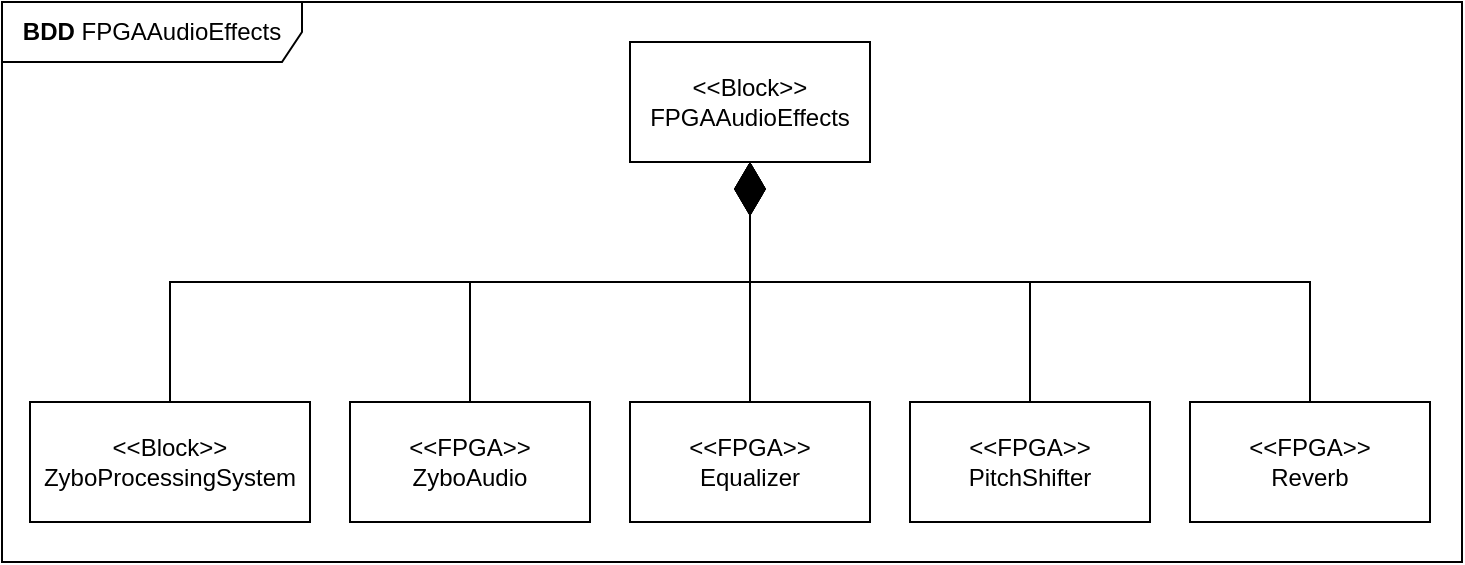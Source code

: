<mxfile version="22.1.16" type="device">
  <diagram name="Side-1" id="Fn6a5v44mwTmt5I3TOSE">
    <mxGraphModel dx="1232" dy="1180" grid="1" gridSize="10" guides="1" tooltips="1" connect="1" arrows="1" fold="1" page="1" pageScale="1" pageWidth="827" pageHeight="1169" math="0" shadow="0">
      <root>
        <mxCell id="0" />
        <mxCell id="1" parent="0" />
        <mxCell id="I3PRdkZR0kk82uiGW21p-1" value="&amp;lt;&amp;lt;Block&amp;gt;&amp;gt;&lt;br&gt;FPGAAudioEffects" style="rounded=0;whiteSpace=wrap;html=1;" vertex="1" parent="1">
          <mxGeometry x="364" y="90" width="120" height="60" as="geometry" />
        </mxCell>
        <mxCell id="I3PRdkZR0kk82uiGW21p-2" value="&amp;lt;&amp;lt;Block&amp;gt;&amp;gt;&lt;br&gt;ZyboProcessingSystem" style="rounded=0;whiteSpace=wrap;html=1;" vertex="1" parent="1">
          <mxGeometry x="64" y="270" width="140" height="60" as="geometry" />
        </mxCell>
        <mxCell id="I3PRdkZR0kk82uiGW21p-3" value="&amp;lt;&amp;lt;FPGA&amp;gt;&amp;gt;&lt;br&gt;ZyboAudio" style="rounded=0;whiteSpace=wrap;html=1;" vertex="1" parent="1">
          <mxGeometry x="224" y="270" width="120" height="60" as="geometry" />
        </mxCell>
        <mxCell id="I3PRdkZR0kk82uiGW21p-4" value="&amp;lt;&amp;lt;FPGA&amp;gt;&amp;gt;&lt;br&gt;Equalizer" style="rounded=0;whiteSpace=wrap;html=1;" vertex="1" parent="1">
          <mxGeometry x="364" y="270" width="120" height="60" as="geometry" />
        </mxCell>
        <mxCell id="I3PRdkZR0kk82uiGW21p-5" value="&amp;lt;&amp;lt;FPGA&amp;gt;&amp;gt;&lt;br&gt;PitchShifter" style="rounded=0;whiteSpace=wrap;html=1;" vertex="1" parent="1">
          <mxGeometry x="504" y="270" width="120" height="60" as="geometry" />
        </mxCell>
        <mxCell id="I3PRdkZR0kk82uiGW21p-6" value="&amp;lt;&amp;lt;FPGA&amp;gt;&amp;gt;&lt;br&gt;Reverb" style="rounded=0;whiteSpace=wrap;html=1;" vertex="1" parent="1">
          <mxGeometry x="644" y="270" width="120" height="60" as="geometry" />
        </mxCell>
        <mxCell id="I3PRdkZR0kk82uiGW21p-7" value="" style="endArrow=diamondThin;endFill=1;endSize=24;html=1;rounded=0;entryX=0.5;entryY=1;entryDx=0;entryDy=0;edgeStyle=orthogonalEdgeStyle;exitX=0.5;exitY=0;exitDx=0;exitDy=0;" edge="1" parent="1" source="I3PRdkZR0kk82uiGW21p-2" target="I3PRdkZR0kk82uiGW21p-1">
          <mxGeometry width="160" relative="1" as="geometry">
            <mxPoint x="254" y="220" as="sourcePoint" />
            <mxPoint x="414" y="220" as="targetPoint" />
          </mxGeometry>
        </mxCell>
        <mxCell id="I3PRdkZR0kk82uiGW21p-8" value="" style="endArrow=diamondThin;endFill=1;endSize=24;html=1;rounded=0;entryX=0.5;entryY=1;entryDx=0;entryDy=0;edgeStyle=orthogonalEdgeStyle;exitX=0.5;exitY=0;exitDx=0;exitDy=0;" edge="1" parent="1" source="I3PRdkZR0kk82uiGW21p-3" target="I3PRdkZR0kk82uiGW21p-1">
          <mxGeometry width="160" relative="1" as="geometry">
            <mxPoint x="144" y="280" as="sourcePoint" />
            <mxPoint x="434" y="160" as="targetPoint" />
          </mxGeometry>
        </mxCell>
        <mxCell id="I3PRdkZR0kk82uiGW21p-9" value="" style="endArrow=diamondThin;endFill=1;endSize=24;html=1;rounded=0;entryX=0.5;entryY=1;entryDx=0;entryDy=0;edgeStyle=orthogonalEdgeStyle;exitX=0.5;exitY=0;exitDx=0;exitDy=0;" edge="1" parent="1" source="I3PRdkZR0kk82uiGW21p-4" target="I3PRdkZR0kk82uiGW21p-1">
          <mxGeometry width="160" relative="1" as="geometry">
            <mxPoint x="294" y="280" as="sourcePoint" />
            <mxPoint x="434" y="160" as="targetPoint" />
          </mxGeometry>
        </mxCell>
        <mxCell id="I3PRdkZR0kk82uiGW21p-10" value="" style="endArrow=diamondThin;endFill=1;endSize=24;html=1;rounded=0;entryX=0.5;entryY=1;entryDx=0;entryDy=0;edgeStyle=orthogonalEdgeStyle;exitX=0.5;exitY=0;exitDx=0;exitDy=0;" edge="1" parent="1" source="I3PRdkZR0kk82uiGW21p-5" target="I3PRdkZR0kk82uiGW21p-1">
          <mxGeometry width="160" relative="1" as="geometry">
            <mxPoint x="434" y="280" as="sourcePoint" />
            <mxPoint x="434" y="160" as="targetPoint" />
          </mxGeometry>
        </mxCell>
        <mxCell id="I3PRdkZR0kk82uiGW21p-11" value="" style="endArrow=diamondThin;endFill=1;endSize=24;html=1;rounded=0;entryX=0.5;entryY=1;entryDx=0;entryDy=0;edgeStyle=orthogonalEdgeStyle;exitX=0.5;exitY=0;exitDx=0;exitDy=0;" edge="1" parent="1" source="I3PRdkZR0kk82uiGW21p-6" target="I3PRdkZR0kk82uiGW21p-1">
          <mxGeometry width="160" relative="1" as="geometry">
            <mxPoint x="574" y="280" as="sourcePoint" />
            <mxPoint x="434" y="160" as="targetPoint" />
          </mxGeometry>
        </mxCell>
        <mxCell id="I3PRdkZR0kk82uiGW21p-12" value="&lt;b&gt;BDD &lt;/b&gt;FPGAAudioEffects" style="shape=umlFrame;whiteSpace=wrap;html=1;pointerEvents=0;width=150;height=30;" vertex="1" parent="1">
          <mxGeometry x="50" y="70" width="730" height="280" as="geometry" />
        </mxCell>
      </root>
    </mxGraphModel>
  </diagram>
</mxfile>
